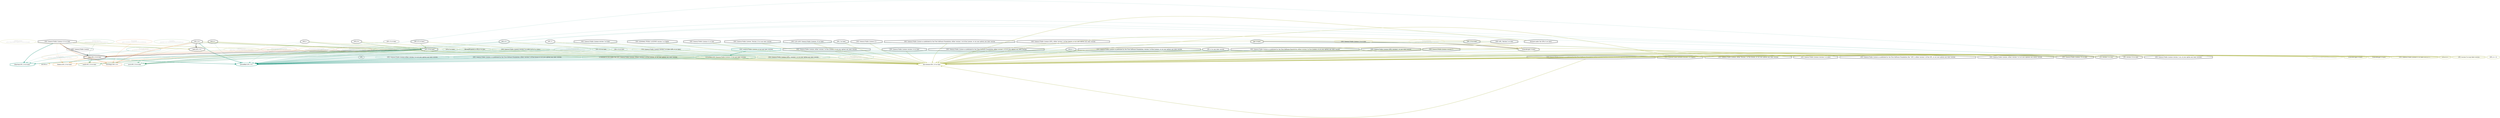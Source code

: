strict digraph {
    node [shape=box];
    graph [splines=curved];
    1917 [label="SPDXLicense\nd35124e109967fafd3c2141bc1d1e8d7"
         ,fontcolor=gray
         ,color="#b8bf62"
         ,fillcolor="beige;1"
         ,shape=ellipse];
    1918 [label="spdx:GPL-2.0+"
         ,shape=doubleoctagon];
    1919 [label="GPL-2.0+"
         ,shape=doubleoctagon];
    1920 [label="GNU General Public License v2.0 or later"
         ,shape=doubleoctagon];
    1934 [label="SPDXLicense\n6d010dc771f702236e3fc3d1f49ee863"
         ,fontcolor=gray
         ,color="#b8bf62"
         ,fillcolor="beige;1"
         ,shape=ellipse];
    1935 [label="spdx:GPL-2.0-or-later"
         ,shape=tripleoctagon];
    1936 [label="GPL-2.0-or-later"
         ,shape=doubleoctagon];
    6508 [label="FedoraEntry\nd1930e146be1eec88bba36a575f70952"
         ,fontcolor=gray
         ,color="#e09d4b"
         ,fillcolor="beige;1"
         ,shape=ellipse];
    6509 [label="Fedora:GPL-2.0-or-later"
         ,color="#e09d4b"
         ,shape=doubleoctagon];
    6510 [label="GPLv2+"
         ,shape=doubleoctagon];
    9343 [label="GNU General Public License"
         ,shape=octagon];
    9351 [label="BlueOakCouncil\nac1fcfe815cb7369bbf2b9fbd0c70211"
         ,fontcolor=gray
         ,color="#00876c"
         ,fillcolor="beige;1"
         ,shape=ellipse];
    9352 [label="BlueOak:GPL-2.0-or-later"
         ,color="#00876c"
         ,shape=doubleoctagon];
    9582 [label="OSADLRule\n95bf73dc38427c8237122026215fd419"
         ,fontcolor=gray
         ,color="#58a066"
         ,fillcolor="beige;1"
         ,shape=ellipse];
    9583 [label="osadl:GPL-2.0-or-later"
         ,color="#58a066"
         ,shape=doubleoctagon];
    9874 [label="OSADLMatrix\n1d6c85dcb50f15f9e395238831b04552"
         ,fontcolor=gray
         ,color="#58a066"
         ,fillcolor="beige;1"
         ,shape=ellipse];
    10244 [label="fsf:GPLv2"
          ,color="#deb256"
          ,shape=octagon];
    16572 [label="ScancodeData\nc587fa3c01be1e80eb83dfd077950066"
          ,fontcolor=gray
          ,color="#dac767"
          ,fillcolor="beige;1"
          ,shape=ellipse];
    16573 [label="scancode:gpl-2.0-plus"
          ,shape=doubleoctagon];
    16574 [label="gpl-2.0-plus"
          ,shape=doubleoctagon];
    16575 [label="GPL 2.0 or later"
          ,shape=doubleoctagon];
    16576 [label="GNU General Public License 2.0 or later"
          ,color="#dac767"
          ,shape=doubleoctagon];
    25907 [label="Fossology\nbd8152858611b46603cc2f1a1d2603e3"
          ,fontcolor=gray
          ,color="#e18745"
          ,fillcolor="beige;1"
          ,shape=ellipse];
    25908 [label="fossology:GPL-2.0+"
          ,color="#e18745"
          ,shape=doubleoctagon];
    27164 [label=GPL,shape=octagon];
    28717 [label="OrtLicenseCategorization\n8db214ac91be3845df6c29ba4b9ce030"
          ,fontcolor=gray
          ,color="#e06f45"
          ,fillcolor="beige;1"
          ,shape=ellipse];
    35477 [label="OrtLicenseCategorization\nd3f0491e24d456b4dab7c9f9713f8a8d"
          ,fontcolor=gray
          ,color="#e09d4b"
          ,fillcolor="beige;1"
          ,shape=ellipse];
    36901 [label="CavilLicenseChange\n9391e4a04edde41586884cb494e07b20"
          ,fontcolor=gray
          ,color="#379469"
          ,fillcolor="beige;1"
          ,shape=ellipse];
    36902 [label="cavil:GPL-2.0-or-later"
          ,color="#379469"
          ,shape=doubleoctagon];
    36903 [label="GNU General Public License version 2 or later"
          ,shape=doubleoctagon];
    36904 [label="GNU General Public License version 2 or later (GPL v2 or later)"
          ,color="#379469"
          ,shape=octagon];
    36905 [label="GNU General Public License version 2 or later (GPLv2 or later)"
          ,color="#379469"
          ,shape=octagon];
    36906 [label="GPL v2 or later"
          ,shape=octagon];
    36907 [label="GPL v2+"
          ,shape=doubleoctagon];
    36908 [label="GPL v2.0 or later"
          ,color="#379469"
          ,shape=octagon];
    36909 [label="GPL-2+"
          ,shape=doubleoctagon];
    36910 [label="GPL-2.0 or later"
          ,color="#379469"
          ,shape=octagon];
    36911 [label="GPL2+"
          ,shape=doubleoctagon];
    36912 [label="GPLv2 or later"
          ,color="#379469"
          ,shape=octagon];
    36913 [label="libGeoIPUpdate is GPLv2 or later"
          ,color="#379469"
          ,shape=octagon];
    42767 [label="MetaeffektLicense\nc6f23014bcfb4dd87b8c5683a75b9c9d"
          ,fontcolor=gray
          ,color="#00876c"
          ,fillcolor="beige;1"
          ,shape=ellipse];
    42768 [label="metaeffekt:GPL-2.0+"
          ,color="#00876c"
          ,shape=doubleoctagon];
    42769 [label="metaeffekt:GNU General Public License 2.0 (or any later version)"
          ,color="#00876c"
          ,shape=doubleoctagon];
    42770 [label="GNU General Public License 2.0 (or any later version)"
          ,color="#00876c"
          ,shape=doubleoctagon];
    42771 [label="GNU GENERAL PUBLIC LICENSE version 2 or higher"
          ,shape=doubleoctagon];
    42772 [label="GNU General Public License (GPL) version 2, or any later version"
          ,shape=doubleoctagon];
    42773 [label="GNU General Public License v2 or later"
          ,shape=doubleoctagon];
    42774 [label="GNU General Public License version 2+"
          ,shape=doubleoctagon];
    42775 [label="GNU General Public License, Version 2.0 or any later version"
          ,shape=doubleoctagon];
    42776 [label="GNU General Public License; either version 2 of the License, or (at your option) any later version"
          ,shape=doubleoctagon];
    42777 [label="GNU LGP (GNU General Public License), V2 or later"
          ,shape=doubleoctagon];
    42778 [label="GNU General Public License version 2.0 or later"
          ,shape=doubleoctagon];
    42779 [label="GPL 2 or later"
          ,shape=doubleoctagon];
    42780 [label="GPLv2 +"
          ,shape=doubleoctagon];
    42781 [label="GNU General Public License v2+"
          ,shape=doubleoctagon];
    42782 [label="GNU General Public License as published by the Free Software Foundation; either version 2 of the License, or (at your option) any later version"
          ,shape=doubleoctagon];
    42783 [label="GNU General Public License as published by the Free Software Foundation; either version 2 of of the License, or (at your option) any later version"
          ,shape=doubleoctagon];
    42784 [label="GNU General Public License as published by the Free Software Foundation; either version 2, or (at your option) any later version"
          ,shape=doubleoctagon];
    42785 [label="GNU General Public License (GPL), either version 2 of the License, or (at your option) any later version"
          ,shape=doubleoctagon];
    42786 [label="GNU General Public License as published by the Free Software Foundation; version 2 of the License, or (at your option) any later version"
          ,shape=doubleoctagon];
    42787 [label="GNU GPL, Version 2 or later"
          ,shape=doubleoctagon];
    42788 [label="GPL v2 or any later version"
          ,shape=doubleoctagon];
    42789 [label="licensed under the GPLv2 (or later)"
          ,shape=doubleoctagon];
    42790 [label="GPL version 2 or later"
          ,shape=doubleoctagon];
    42791 [label="GPL version 2.0 or later"
          ,shape=doubleoctagon];
    42792 [label="GNU General Public License version 2 (or, at your option any later version)"
          ,shape=doubleoctagon];
    42793 [label="GNU General Public License as published by the Free Software Foundation, either version 2 of the License, or (at your option) any later version"
          ,shape=doubleoctagon];
    42794 [label="GNU General Public License (version 2 or higher)"
          ,shape=doubleoctagon];
    42795 [label="GNU General Public License, either Version 2 of the license, or (at your option) any later version"
          ,shape=doubleoctagon];
    42796 [label="GNU General Public License (version 2 or later)"
          ,shape=doubleoctagon];
    42797 [label="GNU General Public License as published by the Free Software Foundation (the \"GPL\"); either version 2 of the GPL, or (at your option) any later version"
          ,shape=doubleoctagon];
    42798 [label="GNU General Public License, either version 2 or (at your opinion) any newer version"
          ,shape=doubleoctagon];
    42799 [label="GNU General Public License, V2 or later"
          ,shape=doubleoctagon];
    42800 [label="GNU General Public License either version 2 or (at your option) any later version"
          ,color="#00876c"
          ,shape=octagon];
    42801 [label="GNU General Public License, as published by the Free Sofware Foundation; either version 2 of the license or (at your option) any later version"
          ,color="#00876c"
          ,shape=octagon];
    42802 [label="is licensed to you under the GNU General Public License. Either version 2 of the License, or (at your option) any later version"
          ,color="#00876c"
          ,shape=octagon];
    42803 [label="GNU General Public License (GPL), version 2, or at your option any later version"
          ,color="#00876c"
          ,shape=octagon];
    49976 [label="HermineLicense\n90c56dec6e4cf77555ca415322781dd6"
          ,fontcolor=gray
          ,color="#dc574a"
          ,fillcolor="beige;1"
          ,shape=ellipse];
    50554 [label="FossLicense\n8a426b3797f8f4326b3eb0b3f3958acd"
          ,fontcolor=gray
          ,color="#b8bf62"
          ,fillcolor="beige;1"
          ,shape=ellipse];
    50555 [label="foss-license:GPL 2.0 or later"
          ,color="#b8bf62"
          ,shape=doubleoctagon];
    50556 [label="GPL2.0+"
          ,shape=doubleoctagon];
    50557 [label="GPL (v2 or later)"
          ,shape=doubleoctagon];
    50558 [label="scancode://gpl-2.0-plus"
          ,color="#b8bf62"
          ,shape=doubleoctagon];
    50559 [label="scancode:gpl-2.0-plus"
          ,color="#b8bf62"
          ,shape=doubleoctagon];
    50560 [label="GNU General Public License v2 or later (GPLv2+)"
          ,color="#b8bf62"
          ,shape=doubleoctagon];
    50561 [label="GPLv2.0+"
          ,color="#b8bf62"
          ,shape=doubleoctagon];
    50562 [label="GPL version 2 or any later version"
          ,color="#b8bf62"
          ,shape=doubleoctagon];
    50563 [label="GPL (>= 2)"
          ,color="#b8bf62"
          ,shape=doubleoctagon];
    56001 [label="Curation\n5efc6622c8740d6d0be80eb30a661dc7"
          ,fontcolor=gray
          ,color="#78ab63"
          ,fillcolor="beige;1"
          ,shape=ellipse];
    1917 -> 1918 [weight=0.5
                 ,color="#b8bf62"];
    1918 -> 10244 [style=dashed
                  ,arrowhead=vee
                  ,weight=0.5
                  ,color="#deb256"];
    1919 -> 1918 [style=bold
                 ,arrowhead=vee
                 ,weight=0.7];
    1919 -> 1936 [style=bold
                 ,arrowhead=vee
                 ,weight=0.7
                 ,color="#78ab63"];
    1919 -> 25908 [style=bold
                  ,arrowhead=vee
                  ,weight=0.7
                  ,color="#e18745"];
    1919 -> 36902 [style=dashed
                  ,arrowhead=vee
                  ,weight=0.5
                  ,color="#379469"];
    1919 -> 42768 [style=bold
                  ,arrowhead=vee
                  ,weight=0.7
                  ,color="#00876c"];
    1919 -> 42768 [style=bold
                  ,arrowhead=vee
                  ,weight=0.7
                  ,color="#00876c"];
    1919 -> 50555 [style=bold
                  ,arrowhead=vee
                  ,weight=0.7
                  ,color="#b8bf62"];
    1920 -> 1918 [style=bold
                 ,arrowhead=vee
                 ,weight=0.7
                 ,color="#b8bf62"];
    1920 -> 1935 [style=bold
                 ,arrowhead=vee
                 ,weight=0.7];
    1920 -> 6509 [style=dashed
                 ,arrowhead=vee
                 ,weight=0.5
                 ,color="#e09d4b"];
    1920 -> 9352 [style=bold
                 ,arrowhead=vee
                 ,weight=0.7
                 ,color="#00876c"];
    1920 -> 25908 [style=bold
                  ,arrowhead=vee
                  ,weight=0.7
                  ,color="#e18745"];
    1920 -> 42768 [style=dashed
                  ,arrowhead=vee
                  ,weight=0.5
                  ,color="#00876c"];
    1920 -> 50555 [style=bold
                  ,arrowhead=vee
                  ,weight=0.7
                  ,color="#b8bf62"];
    1934 -> 1935 [weight=0.5
                 ,color="#b8bf62"];
    1935 -> 6509 [style=bold
                 ,arrowhead=vee
                 ,weight=0.7
                 ,color="#e09d4b"];
    1935 -> 9583 [style=bold
                 ,arrowhead=vee
                 ,weight=0.7
                 ,color="#58a066"];
    1935 -> 10244 [style=dashed
                  ,arrowhead=vee
                  ,weight=0.5
                  ,color="#deb256"];
    1935 -> 42768 [style=bold
                  ,arrowhead=vee
                  ,weight=0.7
                  ,color="#00876c"];
    1936 -> 1935 [style=bold
                 ,arrowhead=vee
                 ,weight=0.7];
    1936 -> 6509 [style=bold
                 ,arrowhead=vee
                 ,weight=0.7
                 ,color="#e09d4b"];
    1936 -> 9352 [style=bold
                 ,arrowhead=vee
                 ,weight=0.7
                 ,color="#00876c"];
    1936 -> 9583 [style=bold
                 ,arrowhead=vee
                 ,weight=0.7
                 ,color="#58a066"];
    1936 -> 36902 [style=bold
                  ,arrowhead=vee
                  ,weight=0.7
                  ,color="#379469"];
    1936 -> 36902 [style=bold
                  ,arrowhead=vee
                  ,weight=0.7
                  ,color="#379469"];
    1936 -> 42768 [style=dashed
                  ,arrowhead=vee
                  ,weight=0.5
                  ,color="#00876c"];
    6508 -> 6509 [weight=0.5
                 ,color="#e09d4b"];
    6510 -> 6509 [style=dashed
                 ,arrowhead=vee
                 ,weight=0.5
                 ,color="#e09d4b"];
    6510 -> 36902 [style=dashed
                  ,arrowhead=vee
                  ,weight=0.5
                  ,color="#379469"];
    6510 -> 42768 [style=dashed
                  ,arrowhead=vee
                  ,weight=0.5
                  ,color="#00876c"];
    6510 -> 50555 [style=bold
                  ,arrowhead=vee
                  ,weight=0.7
                  ,color="#b8bf62"];
    9343 -> 9352 [style=dashed
                 ,arrowhead=vee
                 ,weight=0.5
                 ,color="#00876c"];
    9351 -> 9352 [weight=0.5
                 ,color="#00876c"];
    9582 -> 9583 [weight=0.5
                 ,color="#58a066"];
    9874 -> 9583 [weight=0.5
                 ,color="#58a066"];
    16572 -> 16573 [weight=0.5
                   ,color="#dac767"];
    16573 -> 42768 [style=dashed
                   ,arrowhead=vee
                   ,weight=0.5
                   ,color="#00876c"];
    16573 -> 50555 [style=bold
                   ,arrowhead=vee
                   ,weight=0.7
                   ,color="#b8bf62"];
    16574 -> 16573 [style=bold
                   ,arrowhead=vee
                   ,weight=0.7];
    16575 -> 16573 [style=bold
                   ,arrowhead=vee
                   ,weight=0.7
                   ,color="#dac767"];
    16575 -> 50555 [style=bold
                   ,arrowhead=vee
                   ,weight=0.7
                   ,color="#b8bf62"];
    16576 -> 16573 [style=bold
                   ,arrowhead=vee
                   ,weight=0.7
                   ,color="#dac767"];
    25907 -> 25908 [weight=0.5
                   ,color="#e18745"];
    27164 -> 42768 [style=dashed
                   ,arrowhead=vee
                   ,weight=0.5
                   ,color="#00876c"];
    28717 -> 1935 [weight=0.5
                  ,color="#e06f45"];
    35477 -> 1935 [weight=0.5
                  ,color="#e09d4b"];
    36901 -> 36902 [weight=0.5
                   ,color="#379469"];
    36903 -> 36902 [style=dashed
                   ,arrowhead=vee
                   ,weight=0.5
                   ,color="#379469"];
    36903 -> 42768 [style=dashed
                   ,arrowhead=vee
                   ,weight=0.5
                   ,color="#00876c"];
    36903 -> 50555 [style=bold
                   ,arrowhead=vee
                   ,weight=0.7
                   ,color="#b8bf62"];
    36904 -> 36902 [style=dashed
                   ,arrowhead=vee
                   ,weight=0.5
                   ,color="#379469"];
    36905 -> 36902 [style=dashed
                   ,arrowhead=vee
                   ,weight=0.5
                   ,color="#379469"];
    36906 -> 36902 [style=dashed
                   ,arrowhead=vee
                   ,weight=0.5
                   ,color="#379469"];
    36906 -> 42768 [style=dashed
                   ,arrowhead=vee
                   ,weight=0.5
                   ,color="#00876c"];
    36907 -> 36902 [style=dashed
                   ,arrowhead=vee
                   ,weight=0.5
                   ,color="#379469"];
    36907 -> 42768 [style=dashed
                   ,arrowhead=vee
                   ,weight=0.5
                   ,color="#00876c"];
    36907 -> 50555 [style=bold
                   ,arrowhead=vee
                   ,weight=0.7
                   ,color="#b8bf62"];
    36908 -> 36902 [style=dashed
                   ,arrowhead=vee
                   ,weight=0.5
                   ,color="#379469"];
    36909 -> 36902 [style=dashed
                   ,arrowhead=vee
                   ,weight=0.5
                   ,color="#379469"];
    36909 -> 42768 [style=dashed
                   ,arrowhead=vee
                   ,weight=0.5
                   ,color="#00876c"];
    36909 -> 50555 [style=bold
                   ,arrowhead=vee
                   ,weight=0.7
                   ,color="#b8bf62"];
    36910 -> 36902 [style=dashed
                   ,arrowhead=vee
                   ,weight=0.5
                   ,color="#379469"];
    36911 -> 1936 [style=bold
                  ,arrowhead=vee
                  ,weight=0.7
                  ,color="#78ab63"];
    36911 -> 36902 [style=dashed
                   ,arrowhead=vee
                   ,weight=0.5
                   ,color="#379469"];
    36911 -> 42768 [style=dashed
                   ,arrowhead=vee
                   ,weight=0.5
                   ,color="#00876c"];
    36911 -> 50555 [style=bold
                   ,arrowhead=vee
                   ,weight=0.7
                   ,color="#b8bf62"];
    36912 -> 36902 [style=dashed
                   ,arrowhead=vee
                   ,weight=0.5
                   ,color="#379469"];
    36913 -> 36902 [style=dashed
                   ,arrowhead=vee
                   ,weight=0.5
                   ,color="#379469"];
    42767 -> 42768 [weight=0.5
                   ,color="#00876c"];
    42769 -> 42768 [style=bold
                   ,arrowhead=vee
                   ,weight=0.7
                   ,color="#00876c"];
    42770 -> 42769 [style=bold
                   ,arrowhead=vee
                   ,weight=0.7
                   ,color="#00876c"];
    42771 -> 42768 [style=dashed
                   ,arrowhead=vee
                   ,weight=0.5
                   ,color="#00876c"];
    42771 -> 50555 [style=bold
                   ,arrowhead=vee
                   ,weight=0.7
                   ,color="#b8bf62"];
    42772 -> 42768 [style=dashed
                   ,arrowhead=vee
                   ,weight=0.5
                   ,color="#00876c"];
    42772 -> 50555 [style=bold
                   ,arrowhead=vee
                   ,weight=0.7
                   ,color="#b8bf62"];
    42773 -> 42768 [style=dashed
                   ,arrowhead=vee
                   ,weight=0.5
                   ,color="#00876c"];
    42773 -> 50555 [style=bold
                   ,arrowhead=vee
                   ,weight=0.7
                   ,color="#b8bf62"];
    42774 -> 42768 [style=dashed
                   ,arrowhead=vee
                   ,weight=0.5
                   ,color="#00876c"];
    42774 -> 50555 [style=bold
                   ,arrowhead=vee
                   ,weight=0.7
                   ,color="#b8bf62"];
    42775 -> 42768 [style=dashed
                   ,arrowhead=vee
                   ,weight=0.5
                   ,color="#00876c"];
    42775 -> 50555 [style=bold
                   ,arrowhead=vee
                   ,weight=0.7
                   ,color="#b8bf62"];
    42776 -> 42768 [style=dashed
                   ,arrowhead=vee
                   ,weight=0.5
                   ,color="#00876c"];
    42776 -> 50555 [style=bold
                   ,arrowhead=vee
                   ,weight=0.7
                   ,color="#b8bf62"];
    42777 -> 42768 [style=dashed
                   ,arrowhead=vee
                   ,weight=0.5
                   ,color="#00876c"];
    42777 -> 50555 [style=bold
                   ,arrowhead=vee
                   ,weight=0.7
                   ,color="#b8bf62"];
    42778 -> 42768 [style=dashed
                   ,arrowhead=vee
                   ,weight=0.5
                   ,color="#00876c"];
    42778 -> 50555 [style=bold
                   ,arrowhead=vee
                   ,weight=0.7
                   ,color="#b8bf62"];
    42779 -> 42768 [style=dashed
                   ,arrowhead=vee
                   ,weight=0.5
                   ,color="#00876c"];
    42779 -> 50555 [style=bold
                   ,arrowhead=vee
                   ,weight=0.7
                   ,color="#b8bf62"];
    42780 -> 42768 [style=dashed
                   ,arrowhead=vee
                   ,weight=0.5
                   ,color="#00876c"];
    42780 -> 50555 [style=bold
                   ,arrowhead=vee
                   ,weight=0.7
                   ,color="#b8bf62"];
    42781 -> 42768 [style=dashed
                   ,arrowhead=vee
                   ,weight=0.5
                   ,color="#00876c"];
    42781 -> 50555 [style=bold
                   ,arrowhead=vee
                   ,weight=0.7
                   ,color="#b8bf62"];
    42782 -> 42768 [style=dashed
                   ,arrowhead=vee
                   ,weight=0.5
                   ,color="#00876c"];
    42782 -> 50555 [style=bold
                   ,arrowhead=vee
                   ,weight=0.7
                   ,color="#b8bf62"];
    42783 -> 42768 [style=dashed
                   ,arrowhead=vee
                   ,weight=0.5
                   ,color="#00876c"];
    42783 -> 50555 [style=bold
                   ,arrowhead=vee
                   ,weight=0.7
                   ,color="#b8bf62"];
    42784 -> 42768 [style=dashed
                   ,arrowhead=vee
                   ,weight=0.5
                   ,color="#00876c"];
    42784 -> 50555 [style=bold
                   ,arrowhead=vee
                   ,weight=0.7
                   ,color="#b8bf62"];
    42785 -> 42768 [style=dashed
                   ,arrowhead=vee
                   ,weight=0.5
                   ,color="#00876c"];
    42785 -> 50555 [style=bold
                   ,arrowhead=vee
                   ,weight=0.7
                   ,color="#b8bf62"];
    42786 -> 42768 [style=dashed
                   ,arrowhead=vee
                   ,weight=0.5
                   ,color="#00876c"];
    42786 -> 50555 [style=bold
                   ,arrowhead=vee
                   ,weight=0.7
                   ,color="#b8bf62"];
    42787 -> 42768 [style=dashed
                   ,arrowhead=vee
                   ,weight=0.5
                   ,color="#00876c"];
    42787 -> 50555 [style=bold
                   ,arrowhead=vee
                   ,weight=0.7
                   ,color="#b8bf62"];
    42788 -> 42768 [style=dashed
                   ,arrowhead=vee
                   ,weight=0.5
                   ,color="#00876c"];
    42788 -> 50555 [style=bold
                   ,arrowhead=vee
                   ,weight=0.7
                   ,color="#b8bf62"];
    42789 -> 42768 [style=dashed
                   ,arrowhead=vee
                   ,weight=0.5
                   ,color="#00876c"];
    42789 -> 50555 [style=bold
                   ,arrowhead=vee
                   ,weight=0.7
                   ,color="#b8bf62"];
    42790 -> 42768 [style=dashed
                   ,arrowhead=vee
                   ,weight=0.5
                   ,color="#00876c"];
    42790 -> 50555 [style=bold
                   ,arrowhead=vee
                   ,weight=0.7
                   ,color="#b8bf62"];
    42791 -> 42768 [style=dashed
                   ,arrowhead=vee
                   ,weight=0.5
                   ,color="#00876c"];
    42791 -> 50555 [style=bold
                   ,arrowhead=vee
                   ,weight=0.7
                   ,color="#b8bf62"];
    42792 -> 42768 [style=dashed
                   ,arrowhead=vee
                   ,weight=0.5
                   ,color="#00876c"];
    42792 -> 50555 [style=bold
                   ,arrowhead=vee
                   ,weight=0.7
                   ,color="#b8bf62"];
    42793 -> 42768 [style=dashed
                   ,arrowhead=vee
                   ,weight=0.5
                   ,color="#00876c"];
    42793 -> 50555 [style=bold
                   ,arrowhead=vee
                   ,weight=0.7
                   ,color="#b8bf62"];
    42794 -> 42768 [style=dashed
                   ,arrowhead=vee
                   ,weight=0.5
                   ,color="#00876c"];
    42794 -> 50555 [style=bold
                   ,arrowhead=vee
                   ,weight=0.7
                   ,color="#b8bf62"];
    42795 -> 42768 [style=dashed
                   ,arrowhead=vee
                   ,weight=0.5
                   ,color="#00876c"];
    42795 -> 50555 [style=bold
                   ,arrowhead=vee
                   ,weight=0.7
                   ,color="#b8bf62"];
    42796 -> 42768 [style=dashed
                   ,arrowhead=vee
                   ,weight=0.5
                   ,color="#00876c"];
    42796 -> 50555 [style=bold
                   ,arrowhead=vee
                   ,weight=0.7
                   ,color="#b8bf62"];
    42797 -> 42768 [style=dashed
                   ,arrowhead=vee
                   ,weight=0.5
                   ,color="#00876c"];
    42797 -> 50555 [style=bold
                   ,arrowhead=vee
                   ,weight=0.7
                   ,color="#b8bf62"];
    42798 -> 42768 [style=dashed
                   ,arrowhead=vee
                   ,weight=0.5
                   ,color="#00876c"];
    42798 -> 50555 [style=bold
                   ,arrowhead=vee
                   ,weight=0.7
                   ,color="#b8bf62"];
    42799 -> 42768 [style=dashed
                   ,arrowhead=vee
                   ,weight=0.5
                   ,color="#00876c"];
    42799 -> 50555 [style=bold
                   ,arrowhead=vee
                   ,weight=0.7
                   ,color="#b8bf62"];
    42800 -> 42768 [style=dashed
                   ,arrowhead=vee
                   ,weight=0.5
                   ,color="#00876c"];
    42801 -> 42768 [style=dashed
                   ,arrowhead=vee
                   ,weight=0.5
                   ,color="#00876c"];
    42802 -> 42768 [style=dashed
                   ,arrowhead=vee
                   ,weight=0.5
                   ,color="#00876c"];
    42803 -> 42768 [style=dashed
                   ,arrowhead=vee
                   ,weight=0.5
                   ,color="#00876c"];
    49976 -> 1935 [weight=0.5
                  ,color="#dc574a"];
    50554 -> 50555 [weight=0.5
                   ,color="#b8bf62"];
    50556 -> 1936 [style=bold
                  ,arrowhead=vee
                  ,weight=0.7
                  ,color="#78ab63"];
    50556 -> 50555 [style=bold
                   ,arrowhead=vee
                   ,weight=0.7
                   ,color="#b8bf62"];
    50557 -> 1936 [style=bold
                  ,arrowhead=vee
                  ,weight=0.7
                  ,color="#78ab63"];
    50557 -> 50555 [style=bold
                   ,arrowhead=vee
                   ,weight=0.7
                   ,color="#b8bf62"];
    50558 -> 50555 [style=bold
                   ,arrowhead=vee
                   ,weight=0.7
                   ,color="#b8bf62"];
    50559 -> 50555 [style=bold
                   ,arrowhead=vee
                   ,weight=0.7
                   ,color="#b8bf62"];
    50560 -> 50555 [style=bold
                   ,arrowhead=vee
                   ,weight=0.7
                   ,color="#b8bf62"];
    50561 -> 50555 [style=bold
                   ,arrowhead=vee
                   ,weight=0.7
                   ,color="#b8bf62"];
    50562 -> 50555 [style=bold
                   ,arrowhead=vee
                   ,weight=0.7
                   ,color="#b8bf62"];
    50563 -> 50555 [style=bold
                   ,arrowhead=vee
                   ,weight=0.7
                   ,color="#b8bf62"];
    56001 -> 1936 [weight=0.5
                  ,color="#78ab63"];
}
